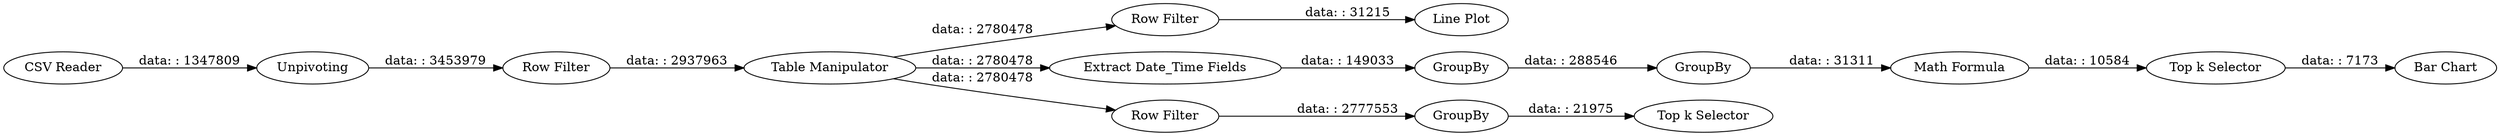 digraph {
	"-5873954636517013244_50" [label=GroupBy]
	"-5873954636517013244_33" [label="CSV Reader"]
	"-5873954636517013244_52" [label="Row Filter"]
	"-5873954636517013244_44" [label="Top k Selector"]
	"-5873954636517013244_53" [label="Line Plot"]
	"-5873954636517013244_39" [label="Extract Date_Time Fields"]
	"-5873954636517013244_35" [label="Row Filter"]
	"-5873954636517013244_40" [label=GroupBy]
	"-5873954636517013244_51" [label="Top k Selector"]
	"-5873954636517013244_42" [label=GroupBy]
	"-5873954636517013244_43" [label="Math Formula"]
	"-5873954636517013244_38" [label="Table Manipulator"]
	"-5873954636517013244_49" [label="Row Filter"]
	"-5873954636517013244_34" [label=Unpivoting]
	"-5873954636517013244_47" [label="Bar Chart"]
	"-5873954636517013244_38" -> "-5873954636517013244_39" [label="data: : 2780478"]
	"-5873954636517013244_42" -> "-5873954636517013244_43" [label="data: : 31311"]
	"-5873954636517013244_50" -> "-5873954636517013244_51" [label="data: : 21975"]
	"-5873954636517013244_33" -> "-5873954636517013244_34" [label="data: : 1347809"]
	"-5873954636517013244_44" -> "-5873954636517013244_47" [label="data: : 7173"]
	"-5873954636517013244_39" -> "-5873954636517013244_40" [label="data: : 149033"]
	"-5873954636517013244_34" -> "-5873954636517013244_35" [label="data: : 3453979"]
	"-5873954636517013244_38" -> "-5873954636517013244_52" [label="data: : 2780478"]
	"-5873954636517013244_38" -> "-5873954636517013244_49" [label="data: : 2780478"]
	"-5873954636517013244_35" -> "-5873954636517013244_38" [label="data: : 2937963"]
	"-5873954636517013244_49" -> "-5873954636517013244_50" [label="data: : 2777553"]
	"-5873954636517013244_40" -> "-5873954636517013244_42" [label="data: : 288546"]
	"-5873954636517013244_52" -> "-5873954636517013244_53" [label="data: : 31215"]
	"-5873954636517013244_43" -> "-5873954636517013244_44" [label="data: : 10584"]
	rankdir=LR
}
